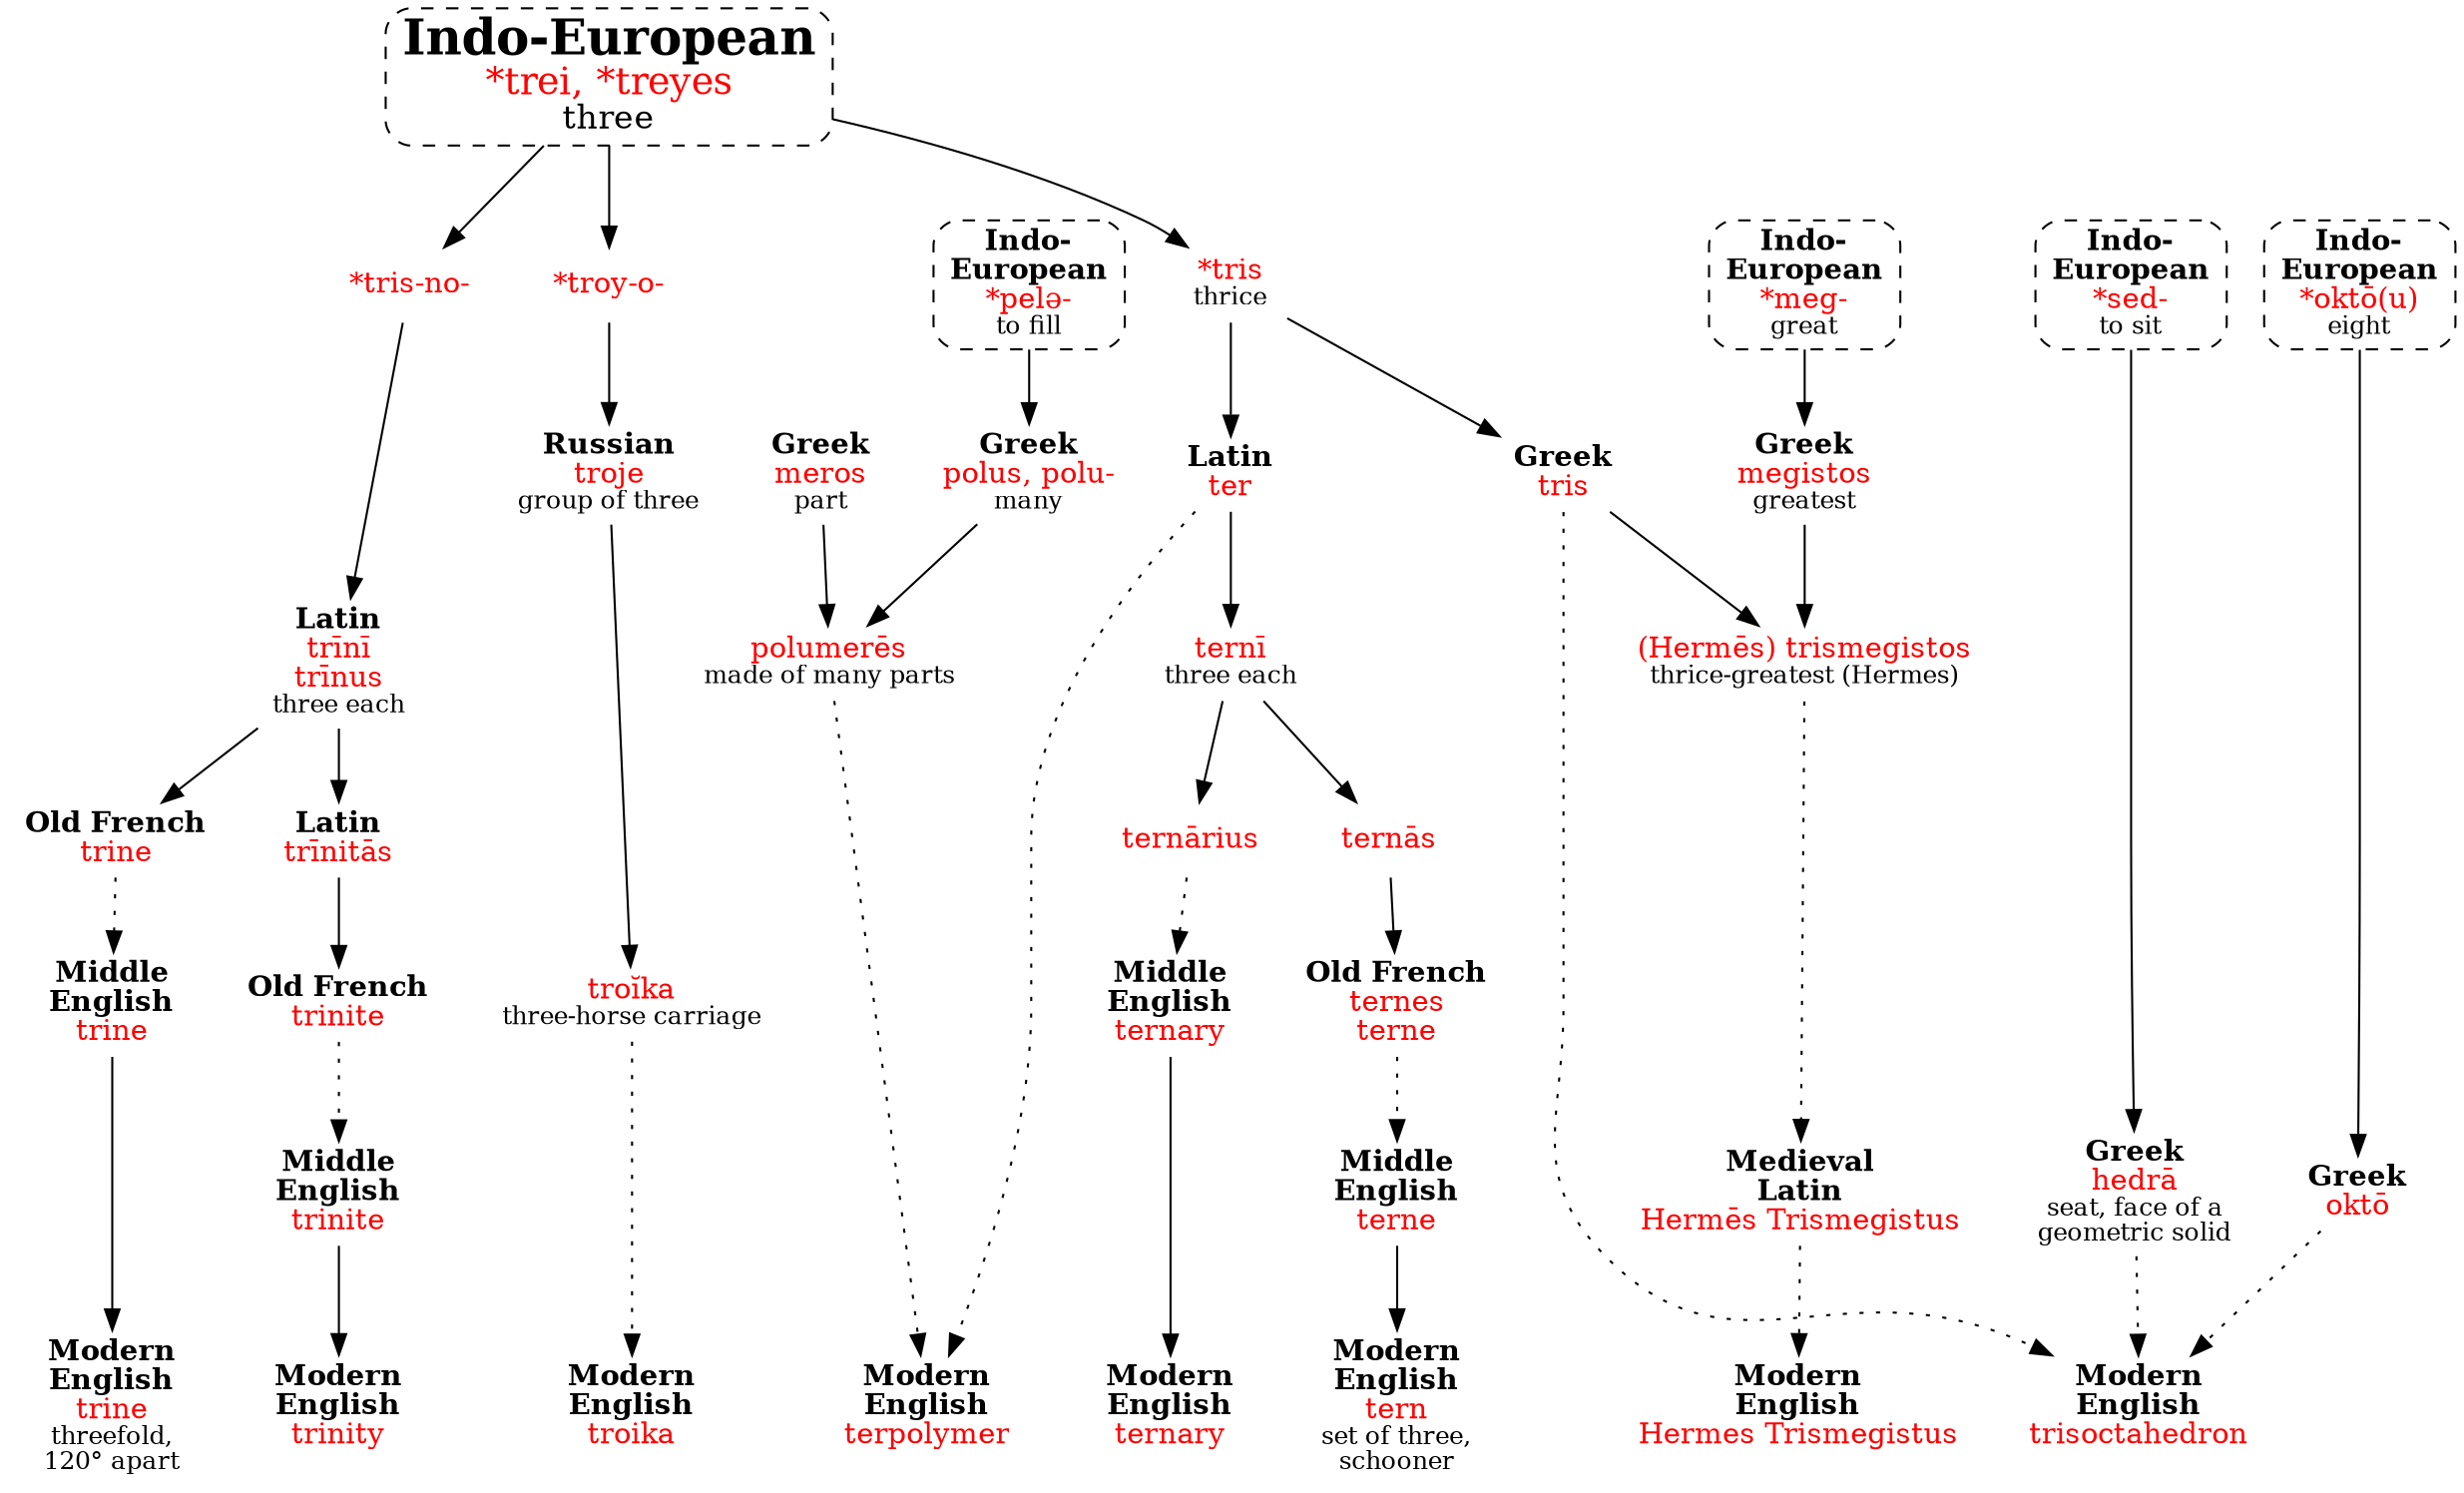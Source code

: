 strict digraph {
/* sources: AHD */
node [shape=none]

treiIE [label=<<font point-size="24"><b>Indo-European</b></font><br/><font point-size="18" color="red">*trei, *treyes</font><br/><font point-size="16">three</font>> shape=box style="dashed,rounded" URL="trei-three0.svg" tooltip="Indo-European \"*trei\" three"]
trisIE [label=<<font color="red">*tris</font><br/><font point-size="12">thrice</font>>]
trisnoIE [label=<<font color="red">*tris-no-</font>>] // three each?
troyoIE [label=<<font color="red">*troy-o-</font>>]
treiIE -> { trisIE trisnoIE troyoIE }

/* tern */
terL [label=<<b>Latin</b><br/><font color="red">ter</font>>]
terniL [label=<<font color="red">ternī</font><br/><font point-size="12">three each</font>>]
ternasL [label=<<font color="red">ternās</font>>]
ternesOF [label=<<b>Old French</b><br/><font color="red">ternes<br/>terne</font>>]
terneME [label=<<b>Middle<br/>English</b><br/><font color="red">terne</font>>]
tern [label=<<b>Modern<br/>English</b><br/><font color="red">tern</font><br/><font point-size="12">set of three,<br/>schooner</font>>]
trisIE -> terL -> terniL -> ternasL -> ternesOF
ternesOF -> terneME [style=dotted]
terneME -> tern

/* ternary */
ternariusL [label=<<font color="red">ternārius</font>>]
ternaryME [label=<<b>Middle<br/>English</b><br/><font color="red">ternary</font>>]
ternary [label=<<b>Modern<br/>English</b><br/><font color="red">ternary</font>>]
terniL -> ternariusL
ternariusL -> ternaryME [style=dotted]
ternaryME -> ternary

/* terpolymer */
terpolymer [label=<<b>Modern<br/>English</b><br/><font color="red">terpolymer</font>>]
poluG [label=<<b>Greek</b><br/><font color="red">polus, polu-</font><br/><font point-size="12">many</font>>]
merosG [label=<<b>Greek</b><br/><font color="red">meros</font><br/><font point-size="12">part</font>>]
peleIE [label=<<b>Indo-<br/>European</b><br/><font color="red">*pelə-</font><br/><font point-size="12">to fill</font>> shape=box style="dashed,rounded" URL="pele-fill.svg"]
polumeresG [label=<<font color="red">polumerēs</font><br/><font point-size="12">made of many parts</font>>]
peleIE -> poluG
{ poluG merosG } -> polumeresG
{ terL polumeresG } -> terpolymer [style=dotted]

/* trisoctahedron */
trisG [label=<<b>Greek</b><br/><font color="red">tris</font>>]
trisIE -> trisG
oktoIE [label=<<b>Indo-<br/>European</b><br/><font color="red">*oktō(u)</font><br/><font point-size="12">eight</font>> shape=box style="dashed,rounded" URL="okto-eight.svg"]
oktoG [label=<<b>Greek</b><br/><font color="red">oktō</font>>]
oktoIE -> oktoG
sedIE [label=<<b>Indo-<br/>European</b><br/><font color="red">*sed-</font><br/><font point-size="12">to sit</font>> shape=box style="dashed,rounded" URL="sed-sit.svg"]
hedraG [label=<<b>Greek</b><br/><font color="red">hedrā</font><br/><font point-size="12">seat, face of a<br/>geometric solid</font>>]
sedIE -> hedraG
trisoctahedron [label=<<b>Modern<br/>English</b><br/><font color="red">trisoctahedron</font>>]
{ trisG oktoG hedraG } -> trisoctahedron [style=dotted]

/* Hermes Trismegistus */
megIE [label=<<b>Indo-<br/>European</b><br/><font color="red">*meg-</font><br/><font point-size="12">great</font>> shape=box style="dashed,rounded" URL="meg-great3.svg"]
megistosG [label=<<b>Greek</b><br/><font color="red">megistos</font><br/><font point-size="12">greatest</font>>]
megIE -> megistosG
trismegistosG [label=<<font color="red">(Hermēs) trismegistos</font><br/><font point-size="12">thrice-greatest (Hermes)</font>>]
trismegistusL [label=<<b>Medieval<br/>Latin</b><br/><font color="red">Hermēs Trismegistus</font>>]
trismegistus [label=<<b>Modern<br/>English</b><br/><font color="red">Hermes Trismegistus</font>>]
{ trisG megistosG } -> trismegistosG
trismegistosG -> trismegistusL -> trismegistus [style=dotted]

/* trine */
triniL [label=<<b>Latin</b><br/><font color="red">trīnī<br/>trīnus</font><br/><font point-size="12">three each</font>>]
trineOF [label=<<b>Old French</b><br/><font color="red">trine</font>>]
trineME [label=<<b>Middle<br/>English</b><br/><font color="red">trine</font>>]
trine [label=<<b>Modern<br/>English</b><br/><font color="red">trine</font><br/><font point-size="12">threefold,<br/>120° apart</font>>]
trisnoIE -> triniL -> trineOF 
trineOF -> trineME [style=dotted]
trineME -> trine

/* trinity */
trinitasL [label=<<b>Latin</b><br/><font color="red">trīnitās</font>>]
triniteOF [label=<<b>Old French</b><br/><font color="red">trinite</font>>]
triniteME [label=<<b>Middle<br/>English</b><br/><font color="red">trinite</font>>]
trinity [label=<<b>Modern<br/>English</b><br/><font color="red">trinity</font>>]
triniL -> trinitasL -> triniteOF
triniteOF -> triniteME [style=dotted]
triniteME -> trinity

/* troika */
trojeR [label=<<b>Russian</b><br/><font color="red">troje</font><br/><font point-size="12">group of three</font>>]
troikaR [label=<<font color="red">troĭka</font><br/><font point-size="12">three-horse carriage</font>>]
troika [label=<<b>Modern<br/>English</b><br/><font color="red">troika</font>>]
troyoIE -> trojeR -> troikaR
troikaR -> troika [style=dotted]



{ rank=sink tern ternary terpolymer trisoctahedron trismegistus trine trinity troika }
{ rank=source }
{ rank=same trisnoIE troyoIE trisIE peleIE megIE oktoIE sedIE }
}